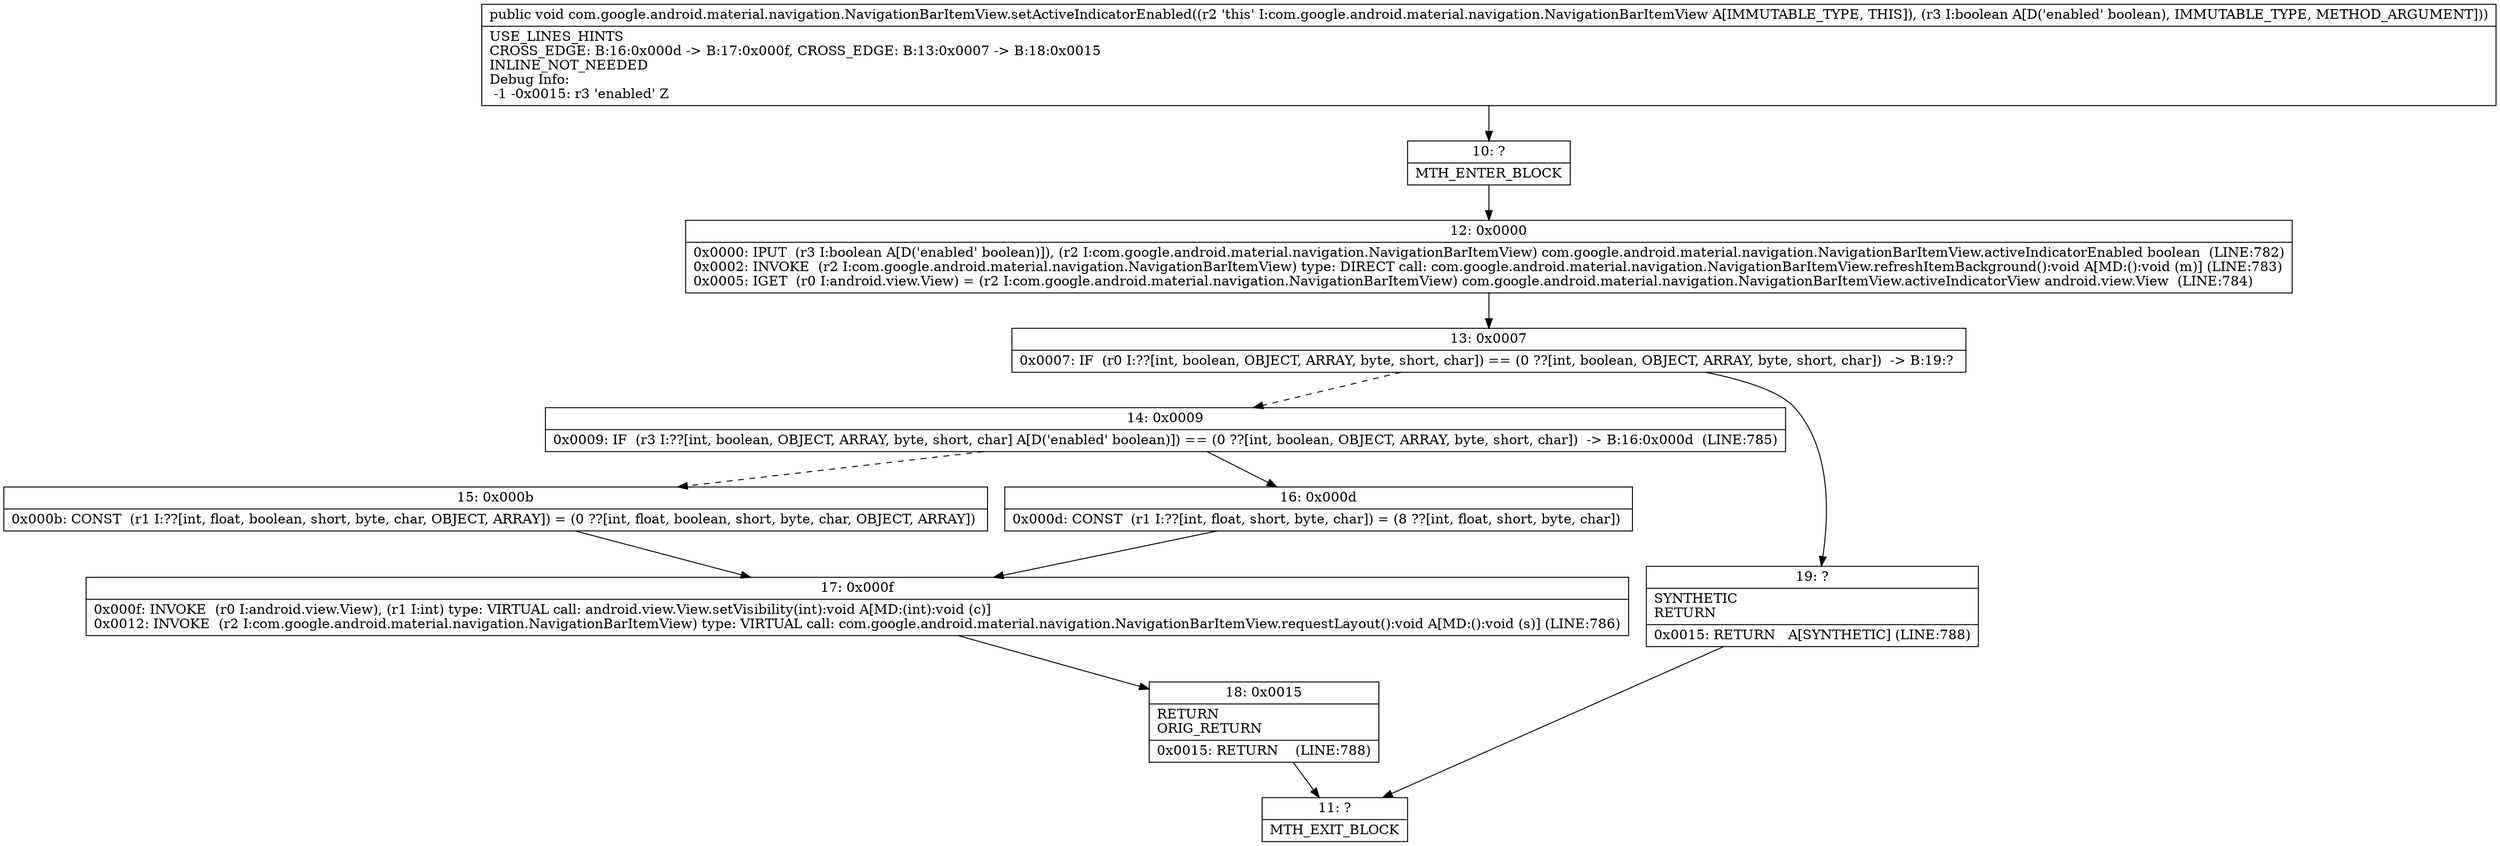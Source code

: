 digraph "CFG forcom.google.android.material.navigation.NavigationBarItemView.setActiveIndicatorEnabled(Z)V" {
Node_10 [shape=record,label="{10\:\ ?|MTH_ENTER_BLOCK\l}"];
Node_12 [shape=record,label="{12\:\ 0x0000|0x0000: IPUT  (r3 I:boolean A[D('enabled' boolean)]), (r2 I:com.google.android.material.navigation.NavigationBarItemView) com.google.android.material.navigation.NavigationBarItemView.activeIndicatorEnabled boolean  (LINE:782)\l0x0002: INVOKE  (r2 I:com.google.android.material.navigation.NavigationBarItemView) type: DIRECT call: com.google.android.material.navigation.NavigationBarItemView.refreshItemBackground():void A[MD:():void (m)] (LINE:783)\l0x0005: IGET  (r0 I:android.view.View) = (r2 I:com.google.android.material.navigation.NavigationBarItemView) com.google.android.material.navigation.NavigationBarItemView.activeIndicatorView android.view.View  (LINE:784)\l}"];
Node_13 [shape=record,label="{13\:\ 0x0007|0x0007: IF  (r0 I:??[int, boolean, OBJECT, ARRAY, byte, short, char]) == (0 ??[int, boolean, OBJECT, ARRAY, byte, short, char])  \-\> B:19:? \l}"];
Node_14 [shape=record,label="{14\:\ 0x0009|0x0009: IF  (r3 I:??[int, boolean, OBJECT, ARRAY, byte, short, char] A[D('enabled' boolean)]) == (0 ??[int, boolean, OBJECT, ARRAY, byte, short, char])  \-\> B:16:0x000d  (LINE:785)\l}"];
Node_15 [shape=record,label="{15\:\ 0x000b|0x000b: CONST  (r1 I:??[int, float, boolean, short, byte, char, OBJECT, ARRAY]) = (0 ??[int, float, boolean, short, byte, char, OBJECT, ARRAY]) \l}"];
Node_17 [shape=record,label="{17\:\ 0x000f|0x000f: INVOKE  (r0 I:android.view.View), (r1 I:int) type: VIRTUAL call: android.view.View.setVisibility(int):void A[MD:(int):void (c)]\l0x0012: INVOKE  (r2 I:com.google.android.material.navigation.NavigationBarItemView) type: VIRTUAL call: com.google.android.material.navigation.NavigationBarItemView.requestLayout():void A[MD:():void (s)] (LINE:786)\l}"];
Node_18 [shape=record,label="{18\:\ 0x0015|RETURN\lORIG_RETURN\l|0x0015: RETURN    (LINE:788)\l}"];
Node_11 [shape=record,label="{11\:\ ?|MTH_EXIT_BLOCK\l}"];
Node_16 [shape=record,label="{16\:\ 0x000d|0x000d: CONST  (r1 I:??[int, float, short, byte, char]) = (8 ??[int, float, short, byte, char]) \l}"];
Node_19 [shape=record,label="{19\:\ ?|SYNTHETIC\lRETURN\l|0x0015: RETURN   A[SYNTHETIC] (LINE:788)\l}"];
MethodNode[shape=record,label="{public void com.google.android.material.navigation.NavigationBarItemView.setActiveIndicatorEnabled((r2 'this' I:com.google.android.material.navigation.NavigationBarItemView A[IMMUTABLE_TYPE, THIS]), (r3 I:boolean A[D('enabled' boolean), IMMUTABLE_TYPE, METHOD_ARGUMENT]))  | USE_LINES_HINTS\lCROSS_EDGE: B:16:0x000d \-\> B:17:0x000f, CROSS_EDGE: B:13:0x0007 \-\> B:18:0x0015\lINLINE_NOT_NEEDED\lDebug Info:\l  \-1 \-0x0015: r3 'enabled' Z\l}"];
MethodNode -> Node_10;Node_10 -> Node_12;
Node_12 -> Node_13;
Node_13 -> Node_14[style=dashed];
Node_13 -> Node_19;
Node_14 -> Node_15[style=dashed];
Node_14 -> Node_16;
Node_15 -> Node_17;
Node_17 -> Node_18;
Node_18 -> Node_11;
Node_16 -> Node_17;
Node_19 -> Node_11;
}

